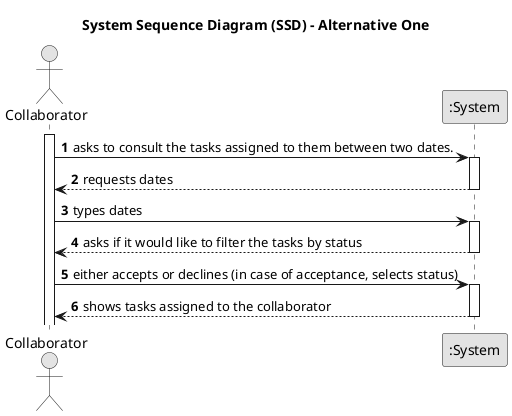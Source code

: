 @startuml
skinparam monochrome true
skinparam packageStyle rectangle
skinparam shadowing false

title System Sequence Diagram (SSD) - Alternative One

autonumber

actor "Collaborator" as Collaborator
participant ":System" as System

activate Collaborator

    Collaborator -> System : asks to consult the tasks assigned to them between two dates.
    activate System

    System --> Collaborator : requests dates
    deactivate System

    Collaborator -> System : types dates
    activate System

    System --> Collaborator : asks if it would like to filter the tasks by status
    deactivate System

    Collaborator -> System : either accepts or declines (in case of acceptance, selects status)
    activate System

    System --> Collaborator : shows tasks assigned to the collaborator
    deactivate System

@enduml